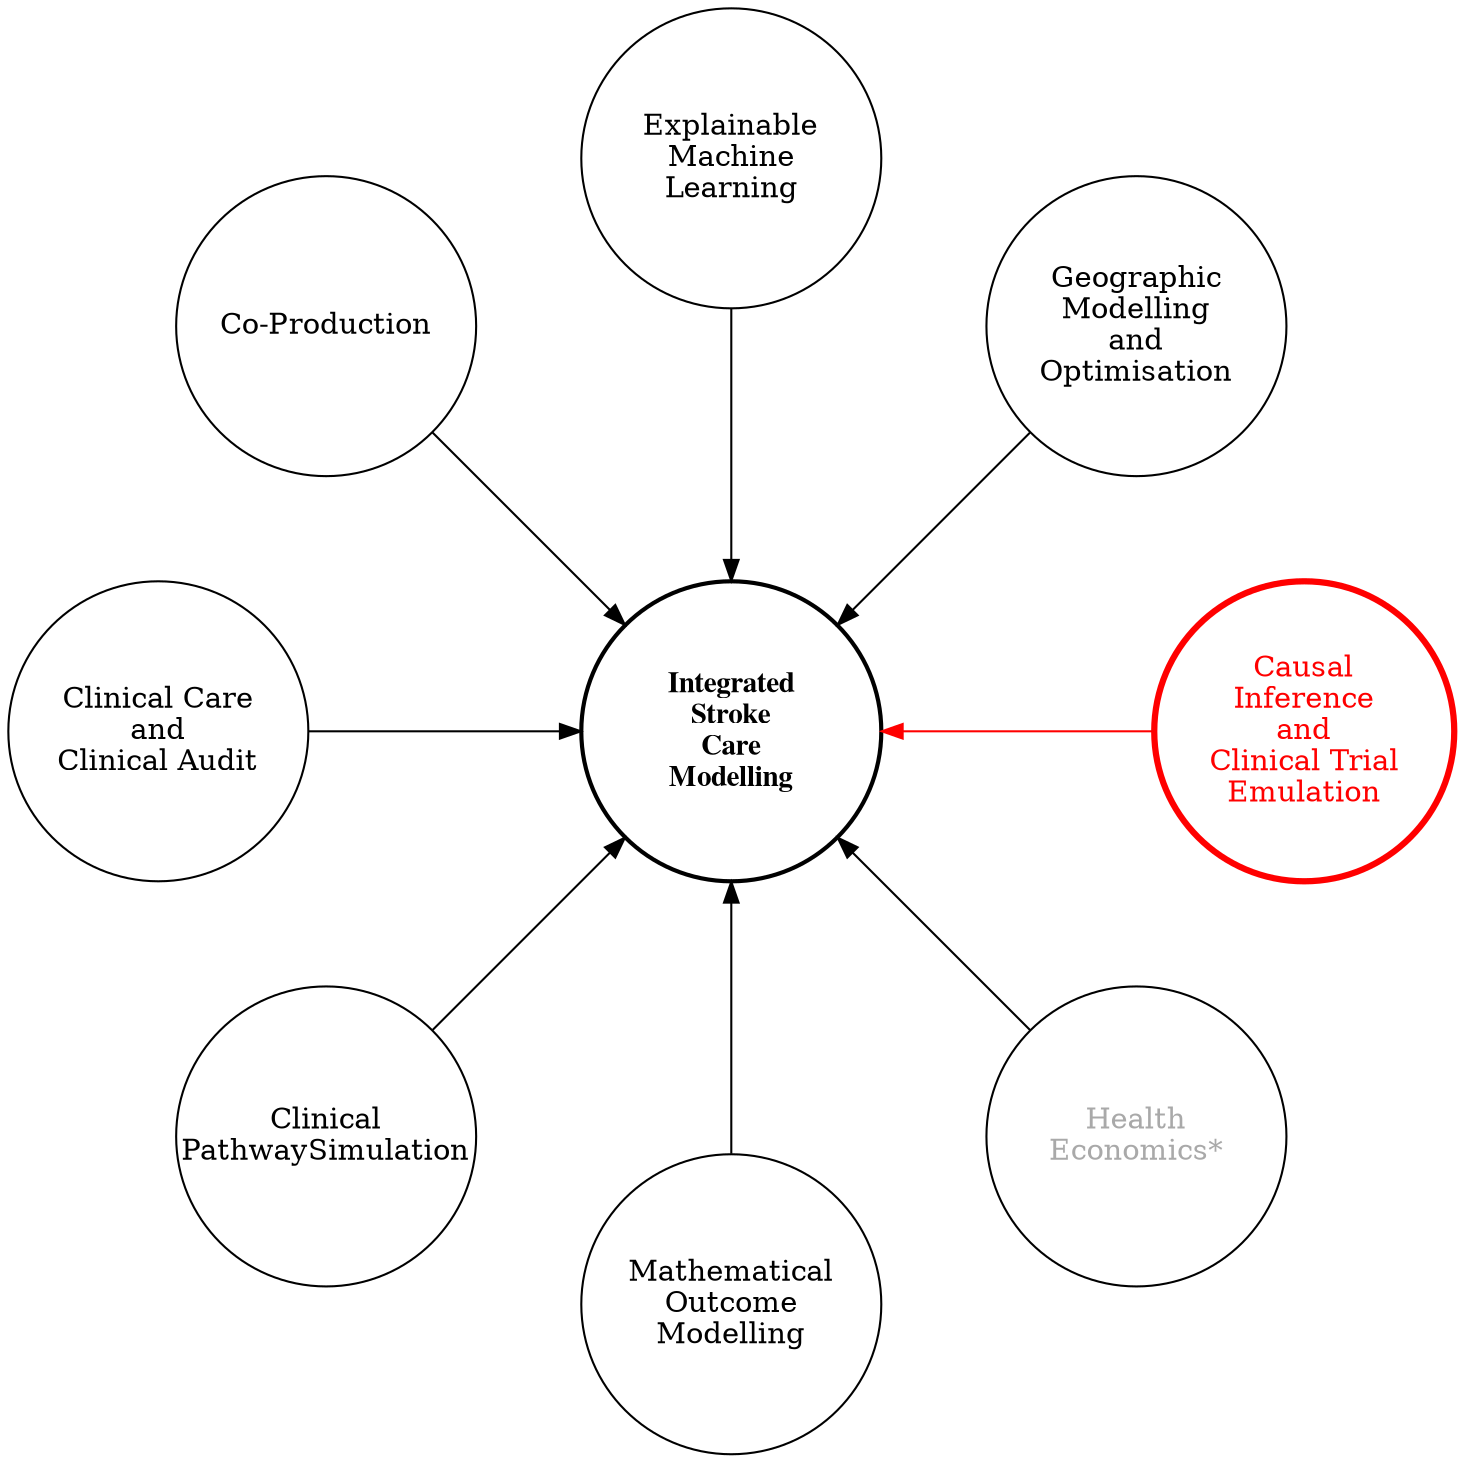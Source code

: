 digraph {

    
    // Avoid overlap of nodes
    overlap=scale;
    sep=0.2;

    // Set layout to be circlular
    layout=circo;
    ordering="out"; // Anticlockwise order
    
    // Make all nodes same shape and size
    node [shape=circle, fixedsize=true, width=2, height=2];
    
    // Name nodes
    node1 [label="Integrated\nStroke\nCare\nModelling", penwidth=2, fontname="times bold"];
    node2 [label="Causal\nInference\nand\nClinical Trial\nEmulation", 
        color="red", fontcolor="red", penwidth=3];
    node3 [label="Geographic\nModelling\nand\nOptimisation"];
    node4 [label="Explainable\nMachine\nLearning"];    
    node5 [label="Co-Production"]
    node6 [label="Clinical Care\nand\nClinical Audit"]
    node7 [label="Clinical\nPathway\Simulation"]
    node8 [label="Mathematical\nOutcome\nModelling"]
    node9 [label="Health\nEconomics*", fontcolor="darkgrey"]
   
    // Describe connections
    node4 -> node1 
    node2 -> node1 [color="Red", penwidth=1]
    node3 -> node1
    node5 -> node1    
    node7 -> node1
    node8 -> node1 
    node9 -> node1
    node6 -> node1

}

 // To turn into image, in terminal types `dot -Tpng skills.gv -o skills.png`
